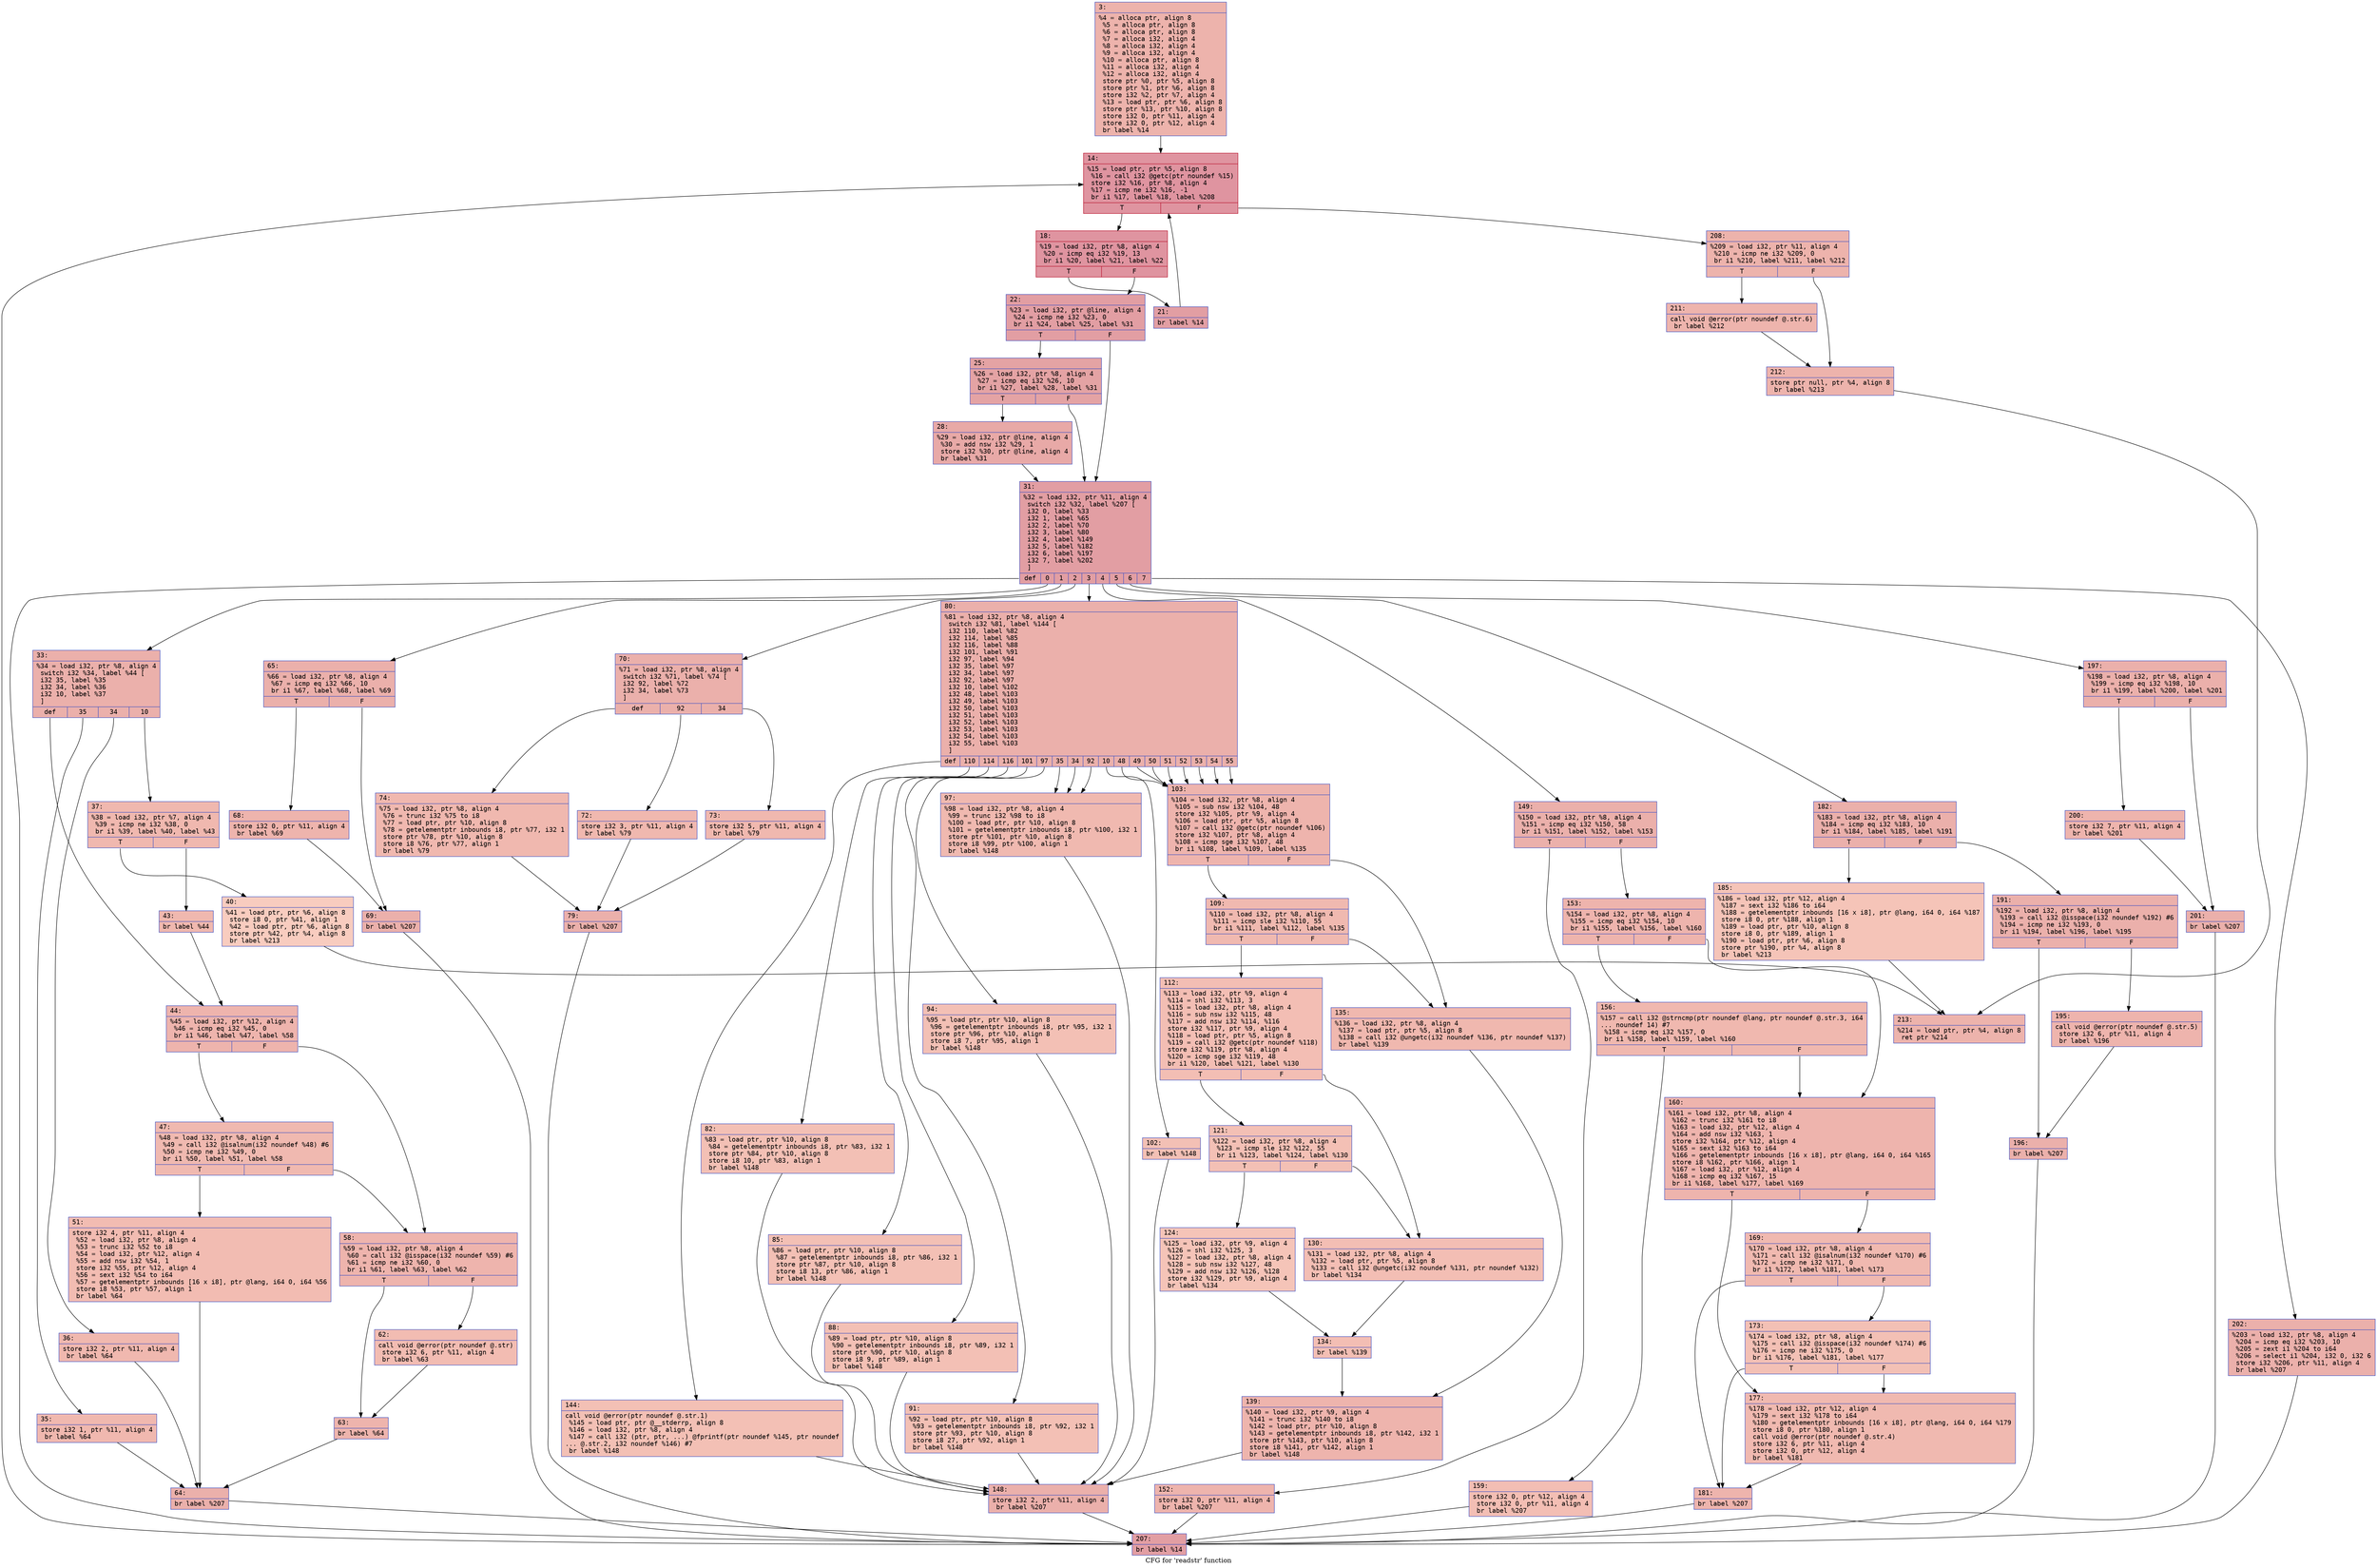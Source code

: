 digraph "CFG for 'readstr' function" {
	label="CFG for 'readstr' function";

	Node0x6000012129e0 [shape=record,color="#3d50c3ff", style=filled, fillcolor="#d6524470" fontname="Courier",label="{3:\l|  %4 = alloca ptr, align 8\l  %5 = alloca ptr, align 8\l  %6 = alloca ptr, align 8\l  %7 = alloca i32, align 4\l  %8 = alloca i32, align 4\l  %9 = alloca i32, align 4\l  %10 = alloca ptr, align 8\l  %11 = alloca i32, align 4\l  %12 = alloca i32, align 4\l  store ptr %0, ptr %5, align 8\l  store ptr %1, ptr %6, align 8\l  store i32 %2, ptr %7, align 4\l  %13 = load ptr, ptr %6, align 8\l  store ptr %13, ptr %10, align 8\l  store i32 0, ptr %11, align 4\l  store i32 0, ptr %12, align 4\l  br label %14\l}"];
	Node0x6000012129e0 -> Node0x600001212a30[tooltip="3 -> 14\nProbability 100.00%" ];
	Node0x600001212a30 [shape=record,color="#b70d28ff", style=filled, fillcolor="#b70d2870" fontname="Courier",label="{14:\l|  %15 = load ptr, ptr %5, align 8\l  %16 = call i32 @getc(ptr noundef %15)\l  store i32 %16, ptr %8, align 4\l  %17 = icmp ne i32 %16, -1\l  br i1 %17, label %18, label %208\l|{<s0>T|<s1>F}}"];
	Node0x600001212a30:s0 -> Node0x600001212a80[tooltip="14 -> 18\nProbability 96.88%" ];
	Node0x600001212a30:s1 -> Node0x600001213f20[tooltip="14 -> 208\nProbability 3.12%" ];
	Node0x600001212a80 [shape=record,color="#b70d28ff", style=filled, fillcolor="#b70d2870" fontname="Courier",label="{18:\l|  %19 = load i32, ptr %8, align 4\l  %20 = icmp eq i32 %19, 13\l  br i1 %20, label %21, label %22\l|{<s0>T|<s1>F}}"];
	Node0x600001212a80:s0 -> Node0x600001212ad0[tooltip="18 -> 21\nProbability 50.00%" ];
	Node0x600001212a80:s1 -> Node0x600001212b20[tooltip="18 -> 22\nProbability 50.00%" ];
	Node0x600001212ad0 [shape=record,color="#3d50c3ff", style=filled, fillcolor="#be242e70" fontname="Courier",label="{21:\l|  br label %14\l}"];
	Node0x600001212ad0 -> Node0x600001212a30[tooltip="21 -> 14\nProbability 100.00%" ];
	Node0x600001212b20 [shape=record,color="#3d50c3ff", style=filled, fillcolor="#be242e70" fontname="Courier",label="{22:\l|  %23 = load i32, ptr @line, align 4\l  %24 = icmp ne i32 %23, 0\l  br i1 %24, label %25, label %31\l|{<s0>T|<s1>F}}"];
	Node0x600001212b20:s0 -> Node0x600001212b70[tooltip="22 -> 25\nProbability 62.50%" ];
	Node0x600001212b20:s1 -> Node0x600001212c10[tooltip="22 -> 31\nProbability 37.50%" ];
	Node0x600001212b70 [shape=record,color="#3d50c3ff", style=filled, fillcolor="#c32e3170" fontname="Courier",label="{25:\l|  %26 = load i32, ptr %8, align 4\l  %27 = icmp eq i32 %26, 10\l  br i1 %27, label %28, label %31\l|{<s0>T|<s1>F}}"];
	Node0x600001212b70:s0 -> Node0x600001212bc0[tooltip="25 -> 28\nProbability 50.00%" ];
	Node0x600001212b70:s1 -> Node0x600001212c10[tooltip="25 -> 31\nProbability 50.00%" ];
	Node0x600001212bc0 [shape=record,color="#3d50c3ff", style=filled, fillcolor="#ca3b3770" fontname="Courier",label="{28:\l|  %29 = load i32, ptr @line, align 4\l  %30 = add nsw i32 %29, 1\l  store i32 %30, ptr @line, align 4\l  br label %31\l}"];
	Node0x600001212bc0 -> Node0x600001212c10[tooltip="28 -> 31\nProbability 100.00%" ];
	Node0x600001212c10 [shape=record,color="#3d50c3ff", style=filled, fillcolor="#be242e70" fontname="Courier",label="{31:\l|  %32 = load i32, ptr %11, align 4\l  switch i32 %32, label %207 [\l    i32 0, label %33\l    i32 1, label %65\l    i32 2, label %70\l    i32 3, label %80\l    i32 4, label %149\l    i32 5, label %182\l    i32 6, label %197\l    i32 7, label %202\l  ]\l|{<s0>def|<s1>0|<s2>1|<s3>2|<s4>3|<s5>4|<s6>5|<s7>6|<s8>7}}"];
	Node0x600001212c10:s0 -> Node0x600001213ed0[tooltip="31 -> 207\nProbability 11.11%" ];
	Node0x600001212c10:s1 -> Node0x600001212c60[tooltip="31 -> 33\nProbability 11.11%" ];
	Node0x600001212c10:s2 -> Node0x600001213070[tooltip="31 -> 65\nProbability 11.11%" ];
	Node0x600001212c10:s3 -> Node0x600001213160[tooltip="31 -> 70\nProbability 11.11%" ];
	Node0x600001212c10:s4 -> Node0x6000012132f0[tooltip="31 -> 80\nProbability 11.11%" ];
	Node0x600001212c10:s5 -> Node0x6000012138e0[tooltip="31 -> 149\nProbability 11.11%" ];
	Node0x600001212c10:s6 -> Node0x600001213c00[tooltip="31 -> 182\nProbability 11.11%" ];
	Node0x600001212c10:s7 -> Node0x600001213d90[tooltip="31 -> 197\nProbability 11.11%" ];
	Node0x600001212c10:s8 -> Node0x600001213e80[tooltip="31 -> 202\nProbability 11.11%" ];
	Node0x600001212c60 [shape=record,color="#3d50c3ff", style=filled, fillcolor="#d24b4070" fontname="Courier",label="{33:\l|  %34 = load i32, ptr %8, align 4\l  switch i32 %34, label %44 [\l    i32 35, label %35\l    i32 34, label %36\l    i32 10, label %37\l  ]\l|{<s0>def|<s1>35|<s2>34|<s3>10}}"];
	Node0x600001212c60:s0 -> Node0x600001212e40[tooltip="33 -> 44\nProbability 25.00%" ];
	Node0x600001212c60:s1 -> Node0x600001212cb0[tooltip="33 -> 35\nProbability 25.00%" ];
	Node0x600001212c60:s2 -> Node0x600001212d00[tooltip="33 -> 36\nProbability 25.00%" ];
	Node0x600001212c60:s3 -> Node0x600001212d50[tooltip="33 -> 37\nProbability 25.00%" ];
	Node0x600001212cb0 [shape=record,color="#3d50c3ff", style=filled, fillcolor="#dc5d4a70" fontname="Courier",label="{35:\l|  store i32 1, ptr %11, align 4\l  br label %64\l}"];
	Node0x600001212cb0 -> Node0x600001213020[tooltip="35 -> 64\nProbability 100.00%" ];
	Node0x600001212d00 [shape=record,color="#3d50c3ff", style=filled, fillcolor="#dc5d4a70" fontname="Courier",label="{36:\l|  store i32 2, ptr %11, align 4\l  br label %64\l}"];
	Node0x600001212d00 -> Node0x600001213020[tooltip="36 -> 64\nProbability 100.00%" ];
	Node0x600001212d50 [shape=record,color="#3d50c3ff", style=filled, fillcolor="#dc5d4a70" fontname="Courier",label="{37:\l|  %38 = load i32, ptr %7, align 4\l  %39 = icmp ne i32 %38, 0\l  br i1 %39, label %40, label %43\l|{<s0>T|<s1>F}}"];
	Node0x600001212d50:s0 -> Node0x600001212da0[tooltip="37 -> 40\nProbability 3.12%" ];
	Node0x600001212d50:s1 -> Node0x600001212df0[tooltip="37 -> 43\nProbability 96.88%" ];
	Node0x600001212da0 [shape=record,color="#3d50c3ff", style=filled, fillcolor="#f08b6e70" fontname="Courier",label="{40:\l|  %41 = load ptr, ptr %6, align 8\l  store i8 0, ptr %41, align 1\l  %42 = load ptr, ptr %6, align 8\l  store ptr %42, ptr %4, align 8\l  br label %213\l}"];
	Node0x600001212da0 -> Node0x600001214050[tooltip="40 -> 213\nProbability 100.00%" ];
	Node0x600001212df0 [shape=record,color="#3d50c3ff", style=filled, fillcolor="#dc5d4a70" fontname="Courier",label="{43:\l|  br label %44\l}"];
	Node0x600001212df0 -> Node0x600001212e40[tooltip="43 -> 44\nProbability 100.00%" ];
	Node0x600001212e40 [shape=record,color="#3d50c3ff", style=filled, fillcolor="#d8564670" fontname="Courier",label="{44:\l|  %45 = load i32, ptr %12, align 4\l  %46 = icmp eq i32 %45, 0\l  br i1 %46, label %47, label %58\l|{<s0>T|<s1>F}}"];
	Node0x600001212e40:s0 -> Node0x600001212e90[tooltip="44 -> 47\nProbability 37.50%" ];
	Node0x600001212e40:s1 -> Node0x600001212f30[tooltip="44 -> 58\nProbability 62.50%" ];
	Node0x600001212e90 [shape=record,color="#3d50c3ff", style=filled, fillcolor="#de614d70" fontname="Courier",label="{47:\l|  %48 = load i32, ptr %8, align 4\l  %49 = call i32 @isalnum(i32 noundef %48) #6\l  %50 = icmp ne i32 %49, 0\l  br i1 %50, label %51, label %58\l|{<s0>T|<s1>F}}"];
	Node0x600001212e90:s0 -> Node0x600001212ee0[tooltip="47 -> 51\nProbability 62.50%" ];
	Node0x600001212e90:s1 -> Node0x600001212f30[tooltip="47 -> 58\nProbability 37.50%" ];
	Node0x600001212ee0 [shape=record,color="#3d50c3ff", style=filled, fillcolor="#e1675170" fontname="Courier",label="{51:\l|  store i32 4, ptr %11, align 4\l  %52 = load i32, ptr %8, align 4\l  %53 = trunc i32 %52 to i8\l  %54 = load i32, ptr %12, align 4\l  %55 = add nsw i32 %54, 1\l  store i32 %55, ptr %12, align 4\l  %56 = sext i32 %54 to i64\l  %57 = getelementptr inbounds [16 x i8], ptr @lang, i64 0, i64 %56\l  store i8 %53, ptr %57, align 1\l  br label %64\l}"];
	Node0x600001212ee0 -> Node0x600001213020[tooltip="51 -> 64\nProbability 100.00%" ];
	Node0x600001212f30 [shape=record,color="#3d50c3ff", style=filled, fillcolor="#d8564670" fontname="Courier",label="{58:\l|  %59 = load i32, ptr %8, align 4\l  %60 = call i32 @isspace(i32 noundef %59) #6\l  %61 = icmp ne i32 %60, 0\l  br i1 %61, label %63, label %62\l|{<s0>T|<s1>F}}"];
	Node0x600001212f30:s0 -> Node0x600001212fd0[tooltip="58 -> 63\nProbability 62.50%" ];
	Node0x600001212f30:s1 -> Node0x600001212f80[tooltip="58 -> 62\nProbability 37.50%" ];
	Node0x600001212f80 [shape=record,color="#3d50c3ff", style=filled, fillcolor="#e1675170" fontname="Courier",label="{62:\l|  call void @error(ptr noundef @.str)\l  store i32 6, ptr %11, align 4\l  br label %63\l}"];
	Node0x600001212f80 -> Node0x600001212fd0[tooltip="62 -> 63\nProbability 100.00%" ];
	Node0x600001212fd0 [shape=record,color="#3d50c3ff", style=filled, fillcolor="#d8564670" fontname="Courier",label="{63:\l|  br label %64\l}"];
	Node0x600001212fd0 -> Node0x600001213020[tooltip="63 -> 64\nProbability 100.00%" ];
	Node0x600001213020 [shape=record,color="#3d50c3ff", style=filled, fillcolor="#d24b4070" fontname="Courier",label="{64:\l|  br label %207\l}"];
	Node0x600001213020 -> Node0x600001213ed0[tooltip="64 -> 207\nProbability 100.00%" ];
	Node0x600001213070 [shape=record,color="#3d50c3ff", style=filled, fillcolor="#d24b4070" fontname="Courier",label="{65:\l|  %66 = load i32, ptr %8, align 4\l  %67 = icmp eq i32 %66, 10\l  br i1 %67, label %68, label %69\l|{<s0>T|<s1>F}}"];
	Node0x600001213070:s0 -> Node0x6000012130c0[tooltip="65 -> 68\nProbability 50.00%" ];
	Node0x600001213070:s1 -> Node0x600001213110[tooltip="65 -> 69\nProbability 50.00%" ];
	Node0x6000012130c0 [shape=record,color="#3d50c3ff", style=filled, fillcolor="#d8564670" fontname="Courier",label="{68:\l|  store i32 0, ptr %11, align 4\l  br label %69\l}"];
	Node0x6000012130c0 -> Node0x600001213110[tooltip="68 -> 69\nProbability 100.00%" ];
	Node0x600001213110 [shape=record,color="#3d50c3ff", style=filled, fillcolor="#d24b4070" fontname="Courier",label="{69:\l|  br label %207\l}"];
	Node0x600001213110 -> Node0x600001213ed0[tooltip="69 -> 207\nProbability 100.00%" ];
	Node0x600001213160 [shape=record,color="#3d50c3ff", style=filled, fillcolor="#d24b4070" fontname="Courier",label="{70:\l|  %71 = load i32, ptr %8, align 4\l  switch i32 %71, label %74 [\l    i32 92, label %72\l    i32 34, label %73\l  ]\l|{<s0>def|<s1>92|<s2>34}}"];
	Node0x600001213160:s0 -> Node0x600001213250[tooltip="70 -> 74\nProbability 33.33%" ];
	Node0x600001213160:s1 -> Node0x6000012131b0[tooltip="70 -> 72\nProbability 33.33%" ];
	Node0x600001213160:s2 -> Node0x600001213200[tooltip="70 -> 73\nProbability 33.33%" ];
	Node0x6000012131b0 [shape=record,color="#3d50c3ff", style=filled, fillcolor="#dc5d4a70" fontname="Courier",label="{72:\l|  store i32 3, ptr %11, align 4\l  br label %79\l}"];
	Node0x6000012131b0 -> Node0x6000012132a0[tooltip="72 -> 79\nProbability 100.00%" ];
	Node0x600001213200 [shape=record,color="#3d50c3ff", style=filled, fillcolor="#dc5d4a70" fontname="Courier",label="{73:\l|  store i32 5, ptr %11, align 4\l  br label %79\l}"];
	Node0x600001213200 -> Node0x6000012132a0[tooltip="73 -> 79\nProbability 100.00%" ];
	Node0x600001213250 [shape=record,color="#3d50c3ff", style=filled, fillcolor="#dc5d4a70" fontname="Courier",label="{74:\l|  %75 = load i32, ptr %8, align 4\l  %76 = trunc i32 %75 to i8\l  %77 = load ptr, ptr %10, align 8\l  %78 = getelementptr inbounds i8, ptr %77, i32 1\l  store ptr %78, ptr %10, align 8\l  store i8 %76, ptr %77, align 1\l  br label %79\l}"];
	Node0x600001213250 -> Node0x6000012132a0[tooltip="74 -> 79\nProbability 100.00%" ];
	Node0x6000012132a0 [shape=record,color="#3d50c3ff", style=filled, fillcolor="#d24b4070" fontname="Courier",label="{79:\l|  br label %207\l}"];
	Node0x6000012132a0 -> Node0x600001213ed0[tooltip="79 -> 207\nProbability 100.00%" ];
	Node0x6000012132f0 [shape=record,color="#3d50c3ff", style=filled, fillcolor="#d24b4070" fontname="Courier",label="{80:\l|  %81 = load i32, ptr %8, align 4\l  switch i32 %81, label %144 [\l    i32 110, label %82\l    i32 114, label %85\l    i32 116, label %88\l    i32 101, label %91\l    i32 97, label %94\l    i32 35, label %97\l    i32 34, label %97\l    i32 92, label %97\l    i32 10, label %102\l    i32 48, label %103\l    i32 49, label %103\l    i32 50, label %103\l    i32 51, label %103\l    i32 52, label %103\l    i32 53, label %103\l    i32 54, label %103\l    i32 55, label %103\l  ]\l|{<s0>def|<s1>110|<s2>114|<s3>116|<s4>101|<s5>97|<s6>35|<s7>34|<s8>92|<s9>10|<s10>48|<s11>49|<s12>50|<s13>51|<s14>52|<s15>53|<s16>54|<s17>55}}"];
	Node0x6000012132f0:s0 -> Node0x600001213840[tooltip="80 -> 144\nProbability 5.56%" ];
	Node0x6000012132f0:s1 -> Node0x600001213340[tooltip="80 -> 82\nProbability 5.56%" ];
	Node0x6000012132f0:s2 -> Node0x600001213390[tooltip="80 -> 85\nProbability 5.56%" ];
	Node0x6000012132f0:s3 -> Node0x6000012133e0[tooltip="80 -> 88\nProbability 5.56%" ];
	Node0x6000012132f0:s4 -> Node0x600001213430[tooltip="80 -> 91\nProbability 5.56%" ];
	Node0x6000012132f0:s5 -> Node0x600001213480[tooltip="80 -> 94\nProbability 5.56%" ];
	Node0x6000012132f0:s6 -> Node0x6000012134d0[tooltip="80 -> 97\nProbability 16.67%" ];
	Node0x6000012132f0:s7 -> Node0x6000012134d0[tooltip="80 -> 97\nProbability 16.67%" ];
	Node0x6000012132f0:s8 -> Node0x6000012134d0[tooltip="80 -> 97\nProbability 16.67%" ];
	Node0x6000012132f0:s9 -> Node0x600001213520[tooltip="80 -> 102\nProbability 5.56%" ];
	Node0x6000012132f0:s10 -> Node0x600001213570[tooltip="80 -> 103\nProbability 44.44%" ];
	Node0x6000012132f0:s11 -> Node0x600001213570[tooltip="80 -> 103\nProbability 44.44%" ];
	Node0x6000012132f0:s12 -> Node0x600001213570[tooltip="80 -> 103\nProbability 44.44%" ];
	Node0x6000012132f0:s13 -> Node0x600001213570[tooltip="80 -> 103\nProbability 44.44%" ];
	Node0x6000012132f0:s14 -> Node0x600001213570[tooltip="80 -> 103\nProbability 44.44%" ];
	Node0x6000012132f0:s15 -> Node0x600001213570[tooltip="80 -> 103\nProbability 44.44%" ];
	Node0x6000012132f0:s16 -> Node0x600001213570[tooltip="80 -> 103\nProbability 44.44%" ];
	Node0x6000012132f0:s17 -> Node0x600001213570[tooltip="80 -> 103\nProbability 44.44%" ];
	Node0x600001213340 [shape=record,color="#3d50c3ff", style=filled, fillcolor="#e5705870" fontname="Courier",label="{82:\l|  %83 = load ptr, ptr %10, align 8\l  %84 = getelementptr inbounds i8, ptr %83, i32 1\l  store ptr %84, ptr %10, align 8\l  store i8 10, ptr %83, align 1\l  br label %148\l}"];
	Node0x600001213340 -> Node0x600001213890[tooltip="82 -> 148\nProbability 100.00%" ];
	Node0x600001213390 [shape=record,color="#3d50c3ff", style=filled, fillcolor="#e5705870" fontname="Courier",label="{85:\l|  %86 = load ptr, ptr %10, align 8\l  %87 = getelementptr inbounds i8, ptr %86, i32 1\l  store ptr %87, ptr %10, align 8\l  store i8 13, ptr %86, align 1\l  br label %148\l}"];
	Node0x600001213390 -> Node0x600001213890[tooltip="85 -> 148\nProbability 100.00%" ];
	Node0x6000012133e0 [shape=record,color="#3d50c3ff", style=filled, fillcolor="#e5705870" fontname="Courier",label="{88:\l|  %89 = load ptr, ptr %10, align 8\l  %90 = getelementptr inbounds i8, ptr %89, i32 1\l  store ptr %90, ptr %10, align 8\l  store i8 9, ptr %89, align 1\l  br label %148\l}"];
	Node0x6000012133e0 -> Node0x600001213890[tooltip="88 -> 148\nProbability 100.00%" ];
	Node0x600001213430 [shape=record,color="#3d50c3ff", style=filled, fillcolor="#e5705870" fontname="Courier",label="{91:\l|  %92 = load ptr, ptr %10, align 8\l  %93 = getelementptr inbounds i8, ptr %92, i32 1\l  store ptr %93, ptr %10, align 8\l  store i8 27, ptr %92, align 1\l  br label %148\l}"];
	Node0x600001213430 -> Node0x600001213890[tooltip="91 -> 148\nProbability 100.00%" ];
	Node0x600001213480 [shape=record,color="#3d50c3ff", style=filled, fillcolor="#e5705870" fontname="Courier",label="{94:\l|  %95 = load ptr, ptr %10, align 8\l  %96 = getelementptr inbounds i8, ptr %95, i32 1\l  store ptr %96, ptr %10, align 8\l  store i8 7, ptr %95, align 1\l  br label %148\l}"];
	Node0x600001213480 -> Node0x600001213890[tooltip="94 -> 148\nProbability 100.00%" ];
	Node0x6000012134d0 [shape=record,color="#3d50c3ff", style=filled, fillcolor="#de614d70" fontname="Courier",label="{97:\l|  %98 = load i32, ptr %8, align 4\l  %99 = trunc i32 %98 to i8\l  %100 = load ptr, ptr %10, align 8\l  %101 = getelementptr inbounds i8, ptr %100, i32 1\l  store ptr %101, ptr %10, align 8\l  store i8 %99, ptr %100, align 1\l  br label %148\l}"];
	Node0x6000012134d0 -> Node0x600001213890[tooltip="97 -> 148\nProbability 100.00%" ];
	Node0x600001213520 [shape=record,color="#3d50c3ff", style=filled, fillcolor="#e5705870" fontname="Courier",label="{102:\l|  br label %148\l}"];
	Node0x600001213520 -> Node0x600001213890[tooltip="102 -> 148\nProbability 100.00%" ];
	Node0x600001213570 [shape=record,color="#3d50c3ff", style=filled, fillcolor="#d8564670" fontname="Courier",label="{103:\l|  %104 = load i32, ptr %8, align 4\l  %105 = sub nsw i32 %104, 48\l  store i32 %105, ptr %9, align 4\l  %106 = load ptr, ptr %5, align 8\l  %107 = call i32 @getc(ptr noundef %106)\l  store i32 %107, ptr %8, align 4\l  %108 = icmp sge i32 %107, 48\l  br i1 %108, label %109, label %135\l|{<s0>T|<s1>F}}"];
	Node0x600001213570:s0 -> Node0x6000012135c0[tooltip="103 -> 109\nProbability 50.00%" ];
	Node0x600001213570:s1 -> Node0x6000012137a0[tooltip="103 -> 135\nProbability 50.00%" ];
	Node0x6000012135c0 [shape=record,color="#3d50c3ff", style=filled, fillcolor="#de614d70" fontname="Courier",label="{109:\l|  %110 = load i32, ptr %8, align 4\l  %111 = icmp sle i32 %110, 55\l  br i1 %111, label %112, label %135\l|{<s0>T|<s1>F}}"];
	Node0x6000012135c0:s0 -> Node0x600001213610[tooltip="109 -> 112\nProbability 50.00%" ];
	Node0x6000012135c0:s1 -> Node0x6000012137a0[tooltip="109 -> 135\nProbability 50.00%" ];
	Node0x600001213610 [shape=record,color="#3d50c3ff", style=filled, fillcolor="#e36c5570" fontname="Courier",label="{112:\l|  %113 = load i32, ptr %9, align 4\l  %114 = shl i32 %113, 3\l  %115 = load i32, ptr %8, align 4\l  %116 = sub nsw i32 %115, 48\l  %117 = add nsw i32 %114, %116\l  store i32 %117, ptr %9, align 4\l  %118 = load ptr, ptr %5, align 8\l  %119 = call i32 @getc(ptr noundef %118)\l  store i32 %119, ptr %8, align 4\l  %120 = icmp sge i32 %119, 48\l  br i1 %120, label %121, label %130\l|{<s0>T|<s1>F}}"];
	Node0x600001213610:s0 -> Node0x600001213660[tooltip="112 -> 121\nProbability 50.00%" ];
	Node0x600001213610:s1 -> Node0x600001213700[tooltip="112 -> 130\nProbability 50.00%" ];
	Node0x600001213660 [shape=record,color="#3d50c3ff", style=filled, fillcolor="#e5705870" fontname="Courier",label="{121:\l|  %122 = load i32, ptr %8, align 4\l  %123 = icmp sle i32 %122, 55\l  br i1 %123, label %124, label %130\l|{<s0>T|<s1>F}}"];
	Node0x600001213660:s0 -> Node0x6000012136b0[tooltip="121 -> 124\nProbability 50.00%" ];
	Node0x600001213660:s1 -> Node0x600001213700[tooltip="121 -> 130\nProbability 50.00%" ];
	Node0x6000012136b0 [shape=record,color="#3d50c3ff", style=filled, fillcolor="#e97a5f70" fontname="Courier",label="{124:\l|  %125 = load i32, ptr %9, align 4\l  %126 = shl i32 %125, 3\l  %127 = load i32, ptr %8, align 4\l  %128 = sub nsw i32 %127, 48\l  %129 = add nsw i32 %126, %128\l  store i32 %129, ptr %9, align 4\l  br label %134\l}"];
	Node0x6000012136b0 -> Node0x600001213750[tooltip="124 -> 134\nProbability 100.00%" ];
	Node0x600001213700 [shape=record,color="#3d50c3ff", style=filled, fillcolor="#e36c5570" fontname="Courier",label="{130:\l|  %131 = load i32, ptr %8, align 4\l  %132 = load ptr, ptr %5, align 8\l  %133 = call i32 @ungetc(i32 noundef %131, ptr noundef %132)\l  br label %134\l}"];
	Node0x600001213700 -> Node0x600001213750[tooltip="130 -> 134\nProbability 100.00%" ];
	Node0x600001213750 [shape=record,color="#3d50c3ff", style=filled, fillcolor="#e36c5570" fontname="Courier",label="{134:\l|  br label %139\l}"];
	Node0x600001213750 -> Node0x6000012137f0[tooltip="134 -> 139\nProbability 100.00%" ];
	Node0x6000012137a0 [shape=record,color="#3d50c3ff", style=filled, fillcolor="#dc5d4a70" fontname="Courier",label="{135:\l|  %136 = load i32, ptr %8, align 4\l  %137 = load ptr, ptr %5, align 8\l  %138 = call i32 @ungetc(i32 noundef %136, ptr noundef %137)\l  br label %139\l}"];
	Node0x6000012137a0 -> Node0x6000012137f0[tooltip="135 -> 139\nProbability 100.00%" ];
	Node0x6000012137f0 [shape=record,color="#3d50c3ff", style=filled, fillcolor="#d8564670" fontname="Courier",label="{139:\l|  %140 = load i32, ptr %9, align 4\l  %141 = trunc i32 %140 to i8\l  %142 = load ptr, ptr %10, align 8\l  %143 = getelementptr inbounds i8, ptr %142, i32 1\l  store ptr %143, ptr %10, align 8\l  store i8 %141, ptr %142, align 1\l  br label %148\l}"];
	Node0x6000012137f0 -> Node0x600001213890[tooltip="139 -> 148\nProbability 100.00%" ];
	Node0x600001213840 [shape=record,color="#3d50c3ff", style=filled, fillcolor="#e5705870" fontname="Courier",label="{144:\l|  call void @error(ptr noundef @.str.1)\l  %145 = load ptr, ptr @__stderrp, align 8\l  %146 = load i32, ptr %8, align 4\l  %147 = call i32 (ptr, ptr, ...) @fprintf(ptr noundef %145, ptr noundef\l... @.str.2, i32 noundef %146) #7\l  br label %148\l}"];
	Node0x600001213840 -> Node0x600001213890[tooltip="144 -> 148\nProbability 100.00%" ];
	Node0x600001213890 [shape=record,color="#3d50c3ff", style=filled, fillcolor="#d24b4070" fontname="Courier",label="{148:\l|  store i32 2, ptr %11, align 4\l  br label %207\l}"];
	Node0x600001213890 -> Node0x600001213ed0[tooltip="148 -> 207\nProbability 100.00%" ];
	Node0x6000012138e0 [shape=record,color="#3d50c3ff", style=filled, fillcolor="#d24b4070" fontname="Courier",label="{149:\l|  %150 = load i32, ptr %8, align 4\l  %151 = icmp eq i32 %150, 58\l  br i1 %151, label %152, label %153\l|{<s0>T|<s1>F}}"];
	Node0x6000012138e0:s0 -> Node0x600001213930[tooltip="149 -> 152\nProbability 50.00%" ];
	Node0x6000012138e0:s1 -> Node0x600001213980[tooltip="149 -> 153\nProbability 50.00%" ];
	Node0x600001213930 [shape=record,color="#3d50c3ff", style=filled, fillcolor="#d8564670" fontname="Courier",label="{152:\l|  store i32 0, ptr %11, align 4\l  br label %207\l}"];
	Node0x600001213930 -> Node0x600001213ed0[tooltip="152 -> 207\nProbability 100.00%" ];
	Node0x600001213980 [shape=record,color="#3d50c3ff", style=filled, fillcolor="#d8564670" fontname="Courier",label="{153:\l|  %154 = load i32, ptr %8, align 4\l  %155 = icmp eq i32 %154, 10\l  br i1 %155, label %156, label %160\l|{<s0>T|<s1>F}}"];
	Node0x600001213980:s0 -> Node0x6000012139d0[tooltip="153 -> 156\nProbability 50.00%" ];
	Node0x600001213980:s1 -> Node0x600001213a70[tooltip="153 -> 160\nProbability 50.00%" ];
	Node0x6000012139d0 [shape=record,color="#3d50c3ff", style=filled, fillcolor="#dc5d4a70" fontname="Courier",label="{156:\l|  %157 = call i32 @strncmp(ptr noundef @lang, ptr noundef @.str.3, i64\l... noundef 14) #7\l  %158 = icmp eq i32 %157, 0\l  br i1 %158, label %159, label %160\l|{<s0>T|<s1>F}}"];
	Node0x6000012139d0:s0 -> Node0x600001213a20[tooltip="156 -> 159\nProbability 37.50%" ];
	Node0x6000012139d0:s1 -> Node0x600001213a70[tooltip="156 -> 160\nProbability 62.50%" ];
	Node0x600001213a20 [shape=record,color="#3d50c3ff", style=filled, fillcolor="#e36c5570" fontname="Courier",label="{159:\l|  store i32 0, ptr %12, align 4\l  store i32 0, ptr %11, align 4\l  br label %207\l}"];
	Node0x600001213a20 -> Node0x600001213ed0[tooltip="159 -> 207\nProbability 100.00%" ];
	Node0x600001213a70 [shape=record,color="#3d50c3ff", style=filled, fillcolor="#d8564670" fontname="Courier",label="{160:\l|  %161 = load i32, ptr %8, align 4\l  %162 = trunc i32 %161 to i8\l  %163 = load i32, ptr %12, align 4\l  %164 = add nsw i32 %163, 1\l  store i32 %164, ptr %12, align 4\l  %165 = sext i32 %163 to i64\l  %166 = getelementptr inbounds [16 x i8], ptr @lang, i64 0, i64 %165\l  store i8 %162, ptr %166, align 1\l  %167 = load i32, ptr %12, align 4\l  %168 = icmp eq i32 %167, 15\l  br i1 %168, label %177, label %169\l|{<s0>T|<s1>F}}"];
	Node0x600001213a70:s0 -> Node0x600001213b60[tooltip="160 -> 177\nProbability 50.00%" ];
	Node0x600001213a70:s1 -> Node0x600001213ac0[tooltip="160 -> 169\nProbability 50.00%" ];
	Node0x600001213ac0 [shape=record,color="#3d50c3ff", style=filled, fillcolor="#de614d70" fontname="Courier",label="{169:\l|  %170 = load i32, ptr %8, align 4\l  %171 = call i32 @isalnum(i32 noundef %170) #6\l  %172 = icmp ne i32 %171, 0\l  br i1 %172, label %181, label %173\l|{<s0>T|<s1>F}}"];
	Node0x600001213ac0:s0 -> Node0x600001213bb0[tooltip="169 -> 181\nProbability 62.50%" ];
	Node0x600001213ac0:s1 -> Node0x600001213b10[tooltip="169 -> 173\nProbability 37.50%" ];
	Node0x600001213b10 [shape=record,color="#3d50c3ff", style=filled, fillcolor="#e5705870" fontname="Courier",label="{173:\l|  %174 = load i32, ptr %8, align 4\l  %175 = call i32 @isspace(i32 noundef %174) #6\l  %176 = icmp ne i32 %175, 0\l  br i1 %176, label %181, label %177\l|{<s0>T|<s1>F}}"];
	Node0x600001213b10:s0 -> Node0x600001213bb0[tooltip="173 -> 181\nProbability 62.50%" ];
	Node0x600001213b10:s1 -> Node0x600001213b60[tooltip="173 -> 177\nProbability 37.50%" ];
	Node0x600001213b60 [shape=record,color="#3d50c3ff", style=filled, fillcolor="#de614d70" fontname="Courier",label="{177:\l|  %178 = load i32, ptr %12, align 4\l  %179 = sext i32 %178 to i64\l  %180 = getelementptr inbounds [16 x i8], ptr @lang, i64 0, i64 %179\l  store i8 0, ptr %180, align 1\l  call void @error(ptr noundef @.str.4)\l  store i32 6, ptr %11, align 4\l  store i32 0, ptr %12, align 4\l  br label %181\l}"];
	Node0x600001213b60 -> Node0x600001213bb0[tooltip="177 -> 181\nProbability 100.00%" ];
	Node0x600001213bb0 [shape=record,color="#3d50c3ff", style=filled, fillcolor="#d8564670" fontname="Courier",label="{181:\l|  br label %207\l}"];
	Node0x600001213bb0 -> Node0x600001213ed0[tooltip="181 -> 207\nProbability 100.00%" ];
	Node0x600001213c00 [shape=record,color="#3d50c3ff", style=filled, fillcolor="#d24b4070" fontname="Courier",label="{182:\l|  %183 = load i32, ptr %8, align 4\l  %184 = icmp eq i32 %183, 10\l  br i1 %184, label %185, label %191\l|{<s0>T|<s1>F}}"];
	Node0x600001213c00:s0 -> Node0x600001213c50[tooltip="182 -> 185\nProbability 3.12%" ];
	Node0x600001213c00:s1 -> Node0x600001213ca0[tooltip="182 -> 191\nProbability 96.88%" ];
	Node0x600001213c50 [shape=record,color="#3d50c3ff", style=filled, fillcolor="#e97a5f70" fontname="Courier",label="{185:\l|  %186 = load i32, ptr %12, align 4\l  %187 = sext i32 %186 to i64\l  %188 = getelementptr inbounds [16 x i8], ptr @lang, i64 0, i64 %187\l  store i8 0, ptr %188, align 1\l  %189 = load ptr, ptr %10, align 8\l  store i8 0, ptr %189, align 1\l  %190 = load ptr, ptr %6, align 8\l  store ptr %190, ptr %4, align 8\l  br label %213\l}"];
	Node0x600001213c50 -> Node0x600001214050[tooltip="185 -> 213\nProbability 100.00%" ];
	Node0x600001213ca0 [shape=record,color="#3d50c3ff", style=filled, fillcolor="#d24b4070" fontname="Courier",label="{191:\l|  %192 = load i32, ptr %8, align 4\l  %193 = call i32 @isspace(i32 noundef %192) #6\l  %194 = icmp ne i32 %193, 0\l  br i1 %194, label %196, label %195\l|{<s0>T|<s1>F}}"];
	Node0x600001213ca0:s0 -> Node0x600001213d40[tooltip="191 -> 196\nProbability 62.50%" ];
	Node0x600001213ca0:s1 -> Node0x600001213cf0[tooltip="191 -> 195\nProbability 37.50%" ];
	Node0x600001213cf0 [shape=record,color="#3d50c3ff", style=filled, fillcolor="#d8564670" fontname="Courier",label="{195:\l|  call void @error(ptr noundef @.str.5)\l  store i32 6, ptr %11, align 4\l  br label %196\l}"];
	Node0x600001213cf0 -> Node0x600001213d40[tooltip="195 -> 196\nProbability 100.00%" ];
	Node0x600001213d40 [shape=record,color="#3d50c3ff", style=filled, fillcolor="#d24b4070" fontname="Courier",label="{196:\l|  br label %207\l}"];
	Node0x600001213d40 -> Node0x600001213ed0[tooltip="196 -> 207\nProbability 100.00%" ];
	Node0x600001213d90 [shape=record,color="#3d50c3ff", style=filled, fillcolor="#d24b4070" fontname="Courier",label="{197:\l|  %198 = load i32, ptr %8, align 4\l  %199 = icmp eq i32 %198, 10\l  br i1 %199, label %200, label %201\l|{<s0>T|<s1>F}}"];
	Node0x600001213d90:s0 -> Node0x600001213de0[tooltip="197 -> 200\nProbability 50.00%" ];
	Node0x600001213d90:s1 -> Node0x600001213e30[tooltip="197 -> 201\nProbability 50.00%" ];
	Node0x600001213de0 [shape=record,color="#3d50c3ff", style=filled, fillcolor="#d8564670" fontname="Courier",label="{200:\l|  store i32 7, ptr %11, align 4\l  br label %201\l}"];
	Node0x600001213de0 -> Node0x600001213e30[tooltip="200 -> 201\nProbability 100.00%" ];
	Node0x600001213e30 [shape=record,color="#3d50c3ff", style=filled, fillcolor="#d24b4070" fontname="Courier",label="{201:\l|  br label %207\l}"];
	Node0x600001213e30 -> Node0x600001213ed0[tooltip="201 -> 207\nProbability 100.00%" ];
	Node0x600001213e80 [shape=record,color="#3d50c3ff", style=filled, fillcolor="#d24b4070" fontname="Courier",label="{202:\l|  %203 = load i32, ptr %8, align 4\l  %204 = icmp eq i32 %203, 10\l  %205 = zext i1 %204 to i64\l  %206 = select i1 %204, i32 0, i32 6\l  store i32 %206, ptr %11, align 4\l  br label %207\l}"];
	Node0x600001213e80 -> Node0x600001213ed0[tooltip="202 -> 207\nProbability 100.00%" ];
	Node0x600001213ed0 [shape=record,color="#3d50c3ff", style=filled, fillcolor="#be242e70" fontname="Courier",label="{207:\l|  br label %14\l}"];
	Node0x600001213ed0 -> Node0x600001212a30[tooltip="207 -> 14\nProbability 100.00%" ];
	Node0x600001213f20 [shape=record,color="#3d50c3ff", style=filled, fillcolor="#d6524470" fontname="Courier",label="{208:\l|  %209 = load i32, ptr %11, align 4\l  %210 = icmp ne i32 %209, 0\l  br i1 %210, label %211, label %212\l|{<s0>T|<s1>F}}"];
	Node0x600001213f20:s0 -> Node0x600001213f70[tooltip="208 -> 211\nProbability 62.50%" ];
	Node0x600001213f20:s1 -> Node0x600001214000[tooltip="208 -> 212\nProbability 37.50%" ];
	Node0x600001213f70 [shape=record,color="#3d50c3ff", style=filled, fillcolor="#d8564670" fontname="Courier",label="{211:\l|  call void @error(ptr noundef @.str.6)\l  br label %212\l}"];
	Node0x600001213f70 -> Node0x600001214000[tooltip="211 -> 212\nProbability 100.00%" ];
	Node0x600001214000 [shape=record,color="#3d50c3ff", style=filled, fillcolor="#d6524470" fontname="Courier",label="{212:\l|  store ptr null, ptr %4, align 8\l  br label %213\l}"];
	Node0x600001214000 -> Node0x600001214050[tooltip="212 -> 213\nProbability 100.00%" ];
	Node0x600001214050 [shape=record,color="#3d50c3ff", style=filled, fillcolor="#d6524470" fontname="Courier",label="{213:\l|  %214 = load ptr, ptr %4, align 8\l  ret ptr %214\l}"];
}
